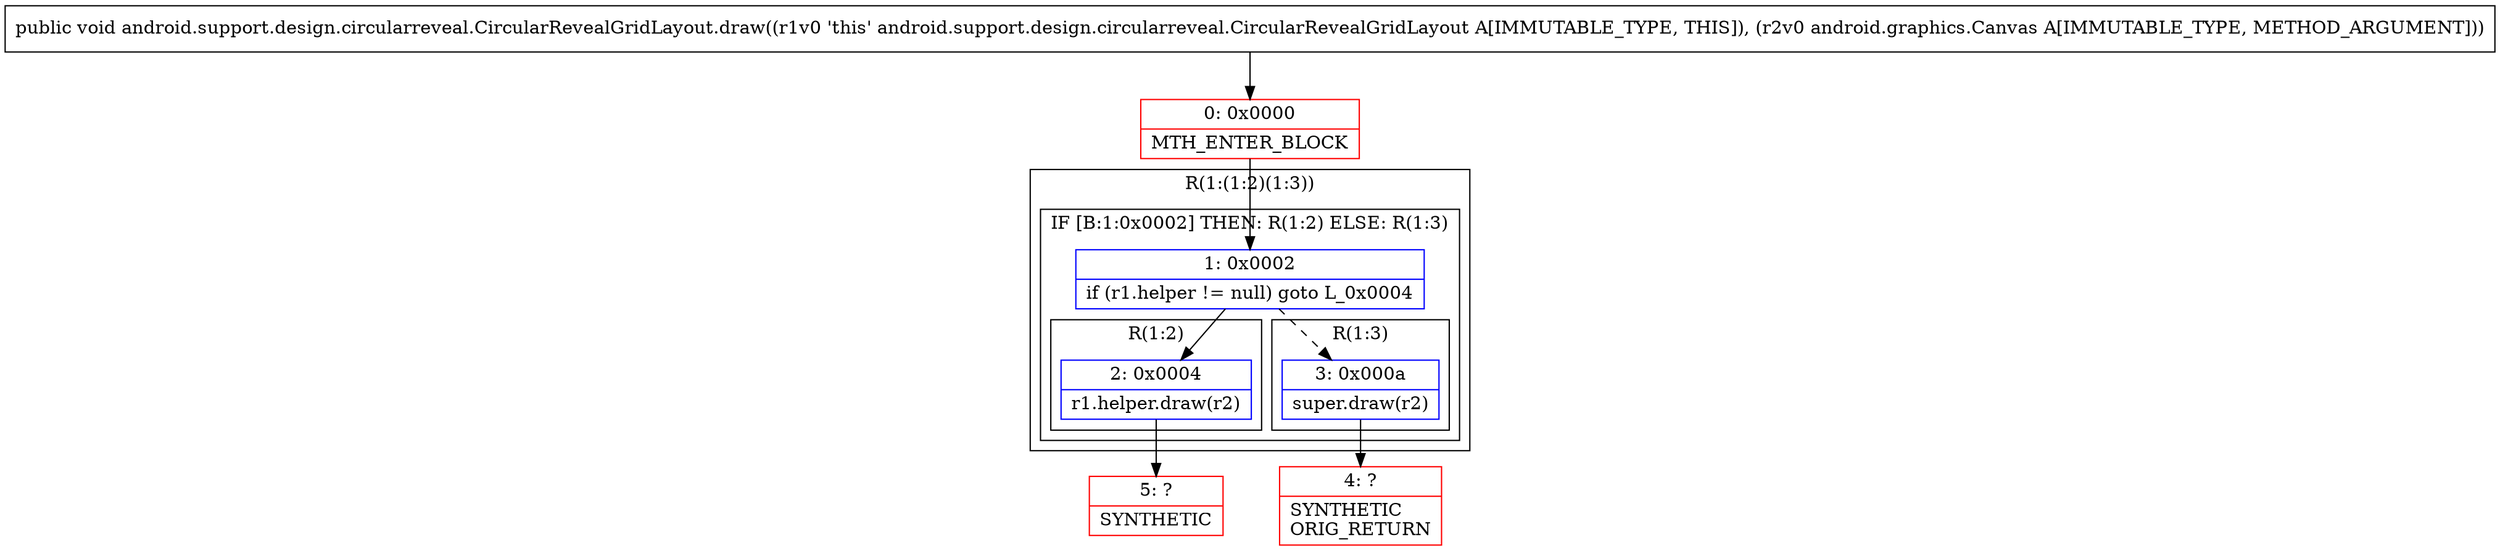 digraph "CFG forandroid.support.design.circularreveal.CircularRevealGridLayout.draw(Landroid\/graphics\/Canvas;)V" {
subgraph cluster_Region_273015083 {
label = "R(1:(1:2)(1:3))";
node [shape=record,color=blue];
subgraph cluster_IfRegion_1639362956 {
label = "IF [B:1:0x0002] THEN: R(1:2) ELSE: R(1:3)";
node [shape=record,color=blue];
Node_1 [shape=record,label="{1\:\ 0x0002|if (r1.helper != null) goto L_0x0004\l}"];
subgraph cluster_Region_41538035 {
label = "R(1:2)";
node [shape=record,color=blue];
Node_2 [shape=record,label="{2\:\ 0x0004|r1.helper.draw(r2)\l}"];
}
subgraph cluster_Region_1129379401 {
label = "R(1:3)";
node [shape=record,color=blue];
Node_3 [shape=record,label="{3\:\ 0x000a|super.draw(r2)\l}"];
}
}
}
Node_0 [shape=record,color=red,label="{0\:\ 0x0000|MTH_ENTER_BLOCK\l}"];
Node_4 [shape=record,color=red,label="{4\:\ ?|SYNTHETIC\lORIG_RETURN\l}"];
Node_5 [shape=record,color=red,label="{5\:\ ?|SYNTHETIC\l}"];
MethodNode[shape=record,label="{public void android.support.design.circularreveal.CircularRevealGridLayout.draw((r1v0 'this' android.support.design.circularreveal.CircularRevealGridLayout A[IMMUTABLE_TYPE, THIS]), (r2v0 android.graphics.Canvas A[IMMUTABLE_TYPE, METHOD_ARGUMENT])) }"];
MethodNode -> Node_0;
Node_1 -> Node_2;
Node_1 -> Node_3[style=dashed];
Node_2 -> Node_5;
Node_3 -> Node_4;
Node_0 -> Node_1;
}

